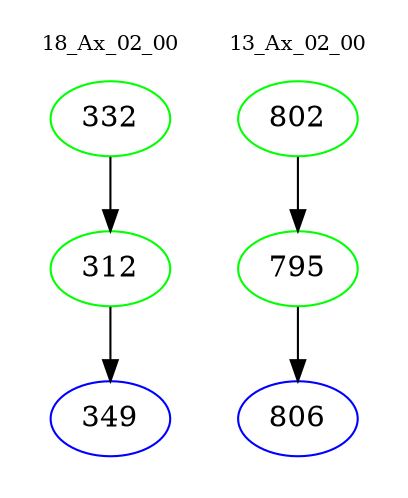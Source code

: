 digraph{
subgraph cluster_0 {
color = white
label = "18_Ax_02_00";
fontsize=10;
T0_332 [label="332", color="green"]
T0_332 -> T0_312 [color="black"]
T0_312 [label="312", color="green"]
T0_312 -> T0_349 [color="black"]
T0_349 [label="349", color="blue"]
}
subgraph cluster_1 {
color = white
label = "13_Ax_02_00";
fontsize=10;
T1_802 [label="802", color="green"]
T1_802 -> T1_795 [color="black"]
T1_795 [label="795", color="green"]
T1_795 -> T1_806 [color="black"]
T1_806 [label="806", color="blue"]
}
}
